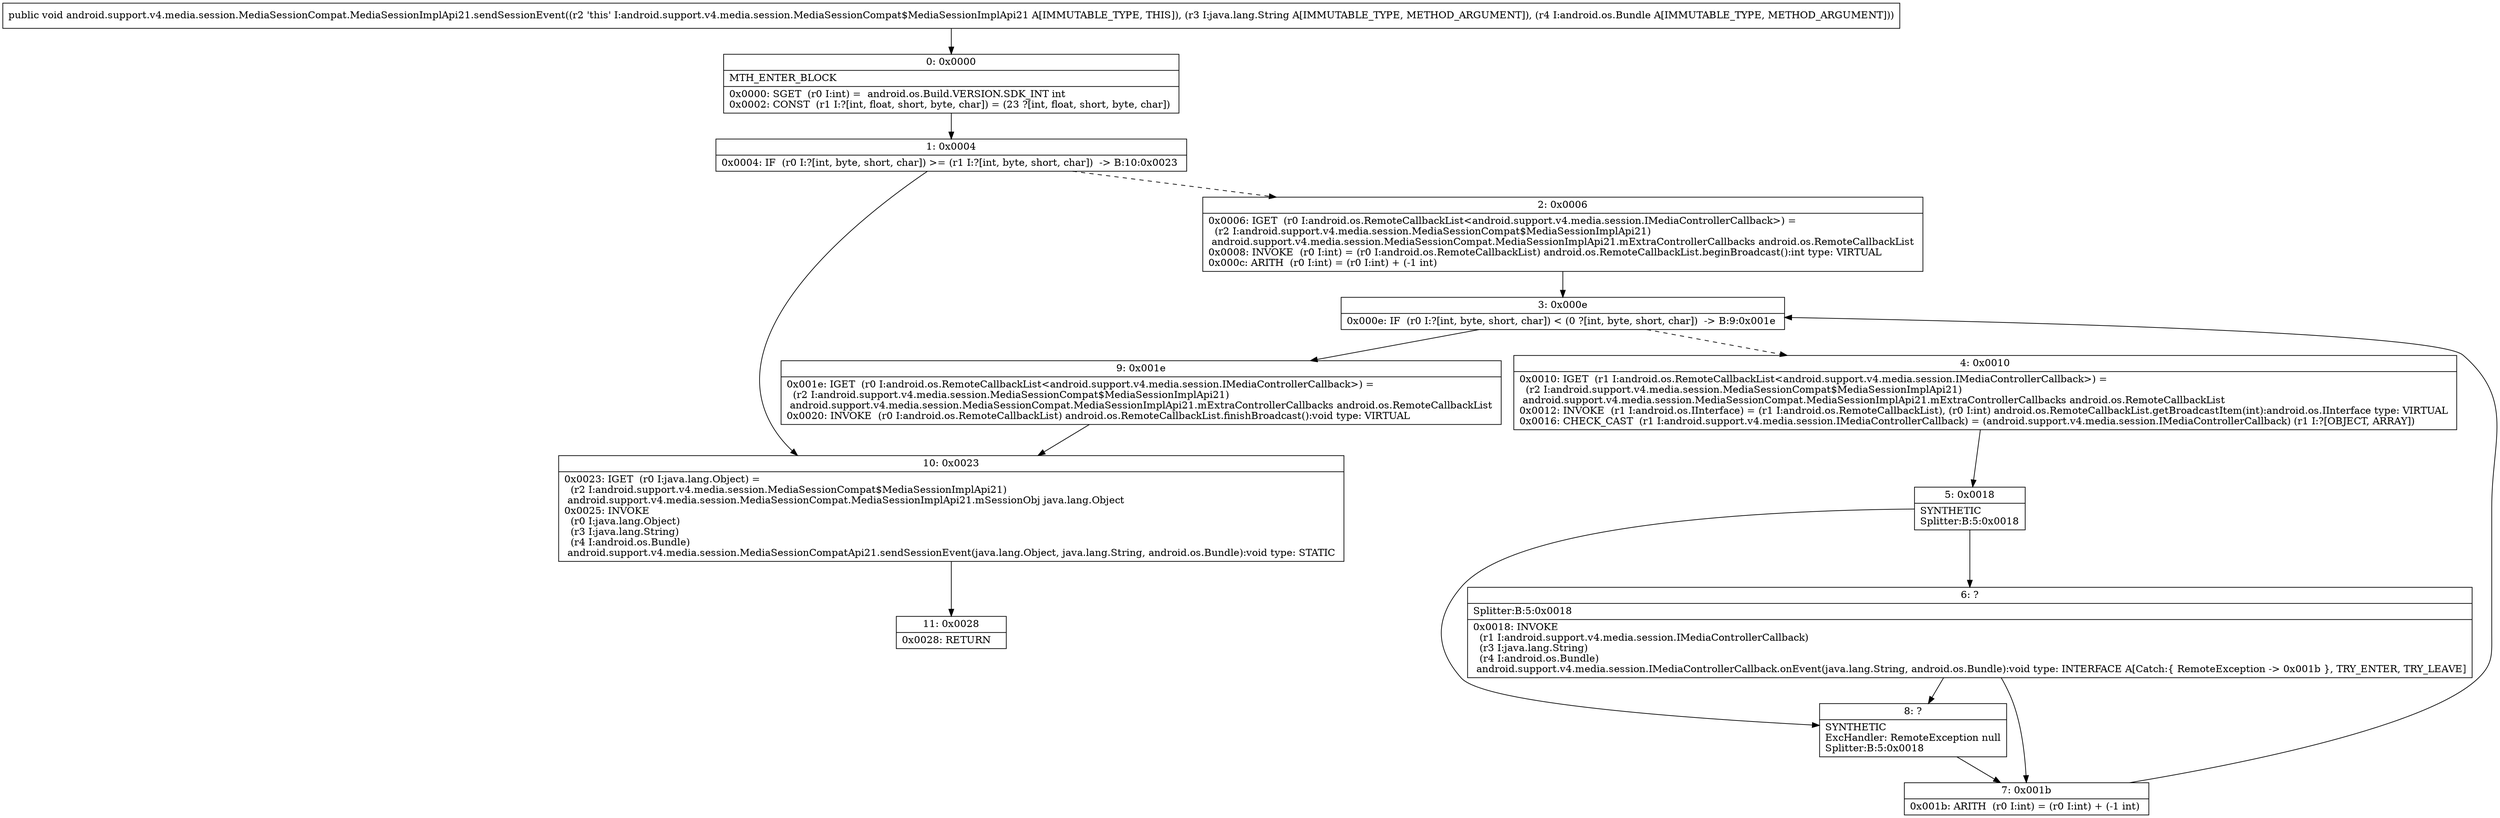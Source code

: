 digraph "CFG forandroid.support.v4.media.session.MediaSessionCompat.MediaSessionImplApi21.sendSessionEvent(Ljava\/lang\/String;Landroid\/os\/Bundle;)V" {
Node_0 [shape=record,label="{0\:\ 0x0000|MTH_ENTER_BLOCK\l|0x0000: SGET  (r0 I:int) =  android.os.Build.VERSION.SDK_INT int \l0x0002: CONST  (r1 I:?[int, float, short, byte, char]) = (23 ?[int, float, short, byte, char]) \l}"];
Node_1 [shape=record,label="{1\:\ 0x0004|0x0004: IF  (r0 I:?[int, byte, short, char]) \>= (r1 I:?[int, byte, short, char])  \-\> B:10:0x0023 \l}"];
Node_2 [shape=record,label="{2\:\ 0x0006|0x0006: IGET  (r0 I:android.os.RemoteCallbackList\<android.support.v4.media.session.IMediaControllerCallback\>) = \l  (r2 I:android.support.v4.media.session.MediaSessionCompat$MediaSessionImplApi21)\l android.support.v4.media.session.MediaSessionCompat.MediaSessionImplApi21.mExtraControllerCallbacks android.os.RemoteCallbackList \l0x0008: INVOKE  (r0 I:int) = (r0 I:android.os.RemoteCallbackList) android.os.RemoteCallbackList.beginBroadcast():int type: VIRTUAL \l0x000c: ARITH  (r0 I:int) = (r0 I:int) + (\-1 int) \l}"];
Node_3 [shape=record,label="{3\:\ 0x000e|0x000e: IF  (r0 I:?[int, byte, short, char]) \< (0 ?[int, byte, short, char])  \-\> B:9:0x001e \l}"];
Node_4 [shape=record,label="{4\:\ 0x0010|0x0010: IGET  (r1 I:android.os.RemoteCallbackList\<android.support.v4.media.session.IMediaControllerCallback\>) = \l  (r2 I:android.support.v4.media.session.MediaSessionCompat$MediaSessionImplApi21)\l android.support.v4.media.session.MediaSessionCompat.MediaSessionImplApi21.mExtraControllerCallbacks android.os.RemoteCallbackList \l0x0012: INVOKE  (r1 I:android.os.IInterface) = (r1 I:android.os.RemoteCallbackList), (r0 I:int) android.os.RemoteCallbackList.getBroadcastItem(int):android.os.IInterface type: VIRTUAL \l0x0016: CHECK_CAST  (r1 I:android.support.v4.media.session.IMediaControllerCallback) = (android.support.v4.media.session.IMediaControllerCallback) (r1 I:?[OBJECT, ARRAY]) \l}"];
Node_5 [shape=record,label="{5\:\ 0x0018|SYNTHETIC\lSplitter:B:5:0x0018\l}"];
Node_6 [shape=record,label="{6\:\ ?|Splitter:B:5:0x0018\l|0x0018: INVOKE  \l  (r1 I:android.support.v4.media.session.IMediaControllerCallback)\l  (r3 I:java.lang.String)\l  (r4 I:android.os.Bundle)\l android.support.v4.media.session.IMediaControllerCallback.onEvent(java.lang.String, android.os.Bundle):void type: INTERFACE A[Catch:\{ RemoteException \-\> 0x001b \}, TRY_ENTER, TRY_LEAVE]\l}"];
Node_7 [shape=record,label="{7\:\ 0x001b|0x001b: ARITH  (r0 I:int) = (r0 I:int) + (\-1 int) \l}"];
Node_8 [shape=record,label="{8\:\ ?|SYNTHETIC\lExcHandler: RemoteException null\lSplitter:B:5:0x0018\l}"];
Node_9 [shape=record,label="{9\:\ 0x001e|0x001e: IGET  (r0 I:android.os.RemoteCallbackList\<android.support.v4.media.session.IMediaControllerCallback\>) = \l  (r2 I:android.support.v4.media.session.MediaSessionCompat$MediaSessionImplApi21)\l android.support.v4.media.session.MediaSessionCompat.MediaSessionImplApi21.mExtraControllerCallbacks android.os.RemoteCallbackList \l0x0020: INVOKE  (r0 I:android.os.RemoteCallbackList) android.os.RemoteCallbackList.finishBroadcast():void type: VIRTUAL \l}"];
Node_10 [shape=record,label="{10\:\ 0x0023|0x0023: IGET  (r0 I:java.lang.Object) = \l  (r2 I:android.support.v4.media.session.MediaSessionCompat$MediaSessionImplApi21)\l android.support.v4.media.session.MediaSessionCompat.MediaSessionImplApi21.mSessionObj java.lang.Object \l0x0025: INVOKE  \l  (r0 I:java.lang.Object)\l  (r3 I:java.lang.String)\l  (r4 I:android.os.Bundle)\l android.support.v4.media.session.MediaSessionCompatApi21.sendSessionEvent(java.lang.Object, java.lang.String, android.os.Bundle):void type: STATIC \l}"];
Node_11 [shape=record,label="{11\:\ 0x0028|0x0028: RETURN   \l}"];
MethodNode[shape=record,label="{public void android.support.v4.media.session.MediaSessionCompat.MediaSessionImplApi21.sendSessionEvent((r2 'this' I:android.support.v4.media.session.MediaSessionCompat$MediaSessionImplApi21 A[IMMUTABLE_TYPE, THIS]), (r3 I:java.lang.String A[IMMUTABLE_TYPE, METHOD_ARGUMENT]), (r4 I:android.os.Bundle A[IMMUTABLE_TYPE, METHOD_ARGUMENT])) }"];
MethodNode -> Node_0;
Node_0 -> Node_1;
Node_1 -> Node_2[style=dashed];
Node_1 -> Node_10;
Node_2 -> Node_3;
Node_3 -> Node_4[style=dashed];
Node_3 -> Node_9;
Node_4 -> Node_5;
Node_5 -> Node_6;
Node_5 -> Node_8;
Node_6 -> Node_7;
Node_6 -> Node_8;
Node_7 -> Node_3;
Node_8 -> Node_7;
Node_9 -> Node_10;
Node_10 -> Node_11;
}

